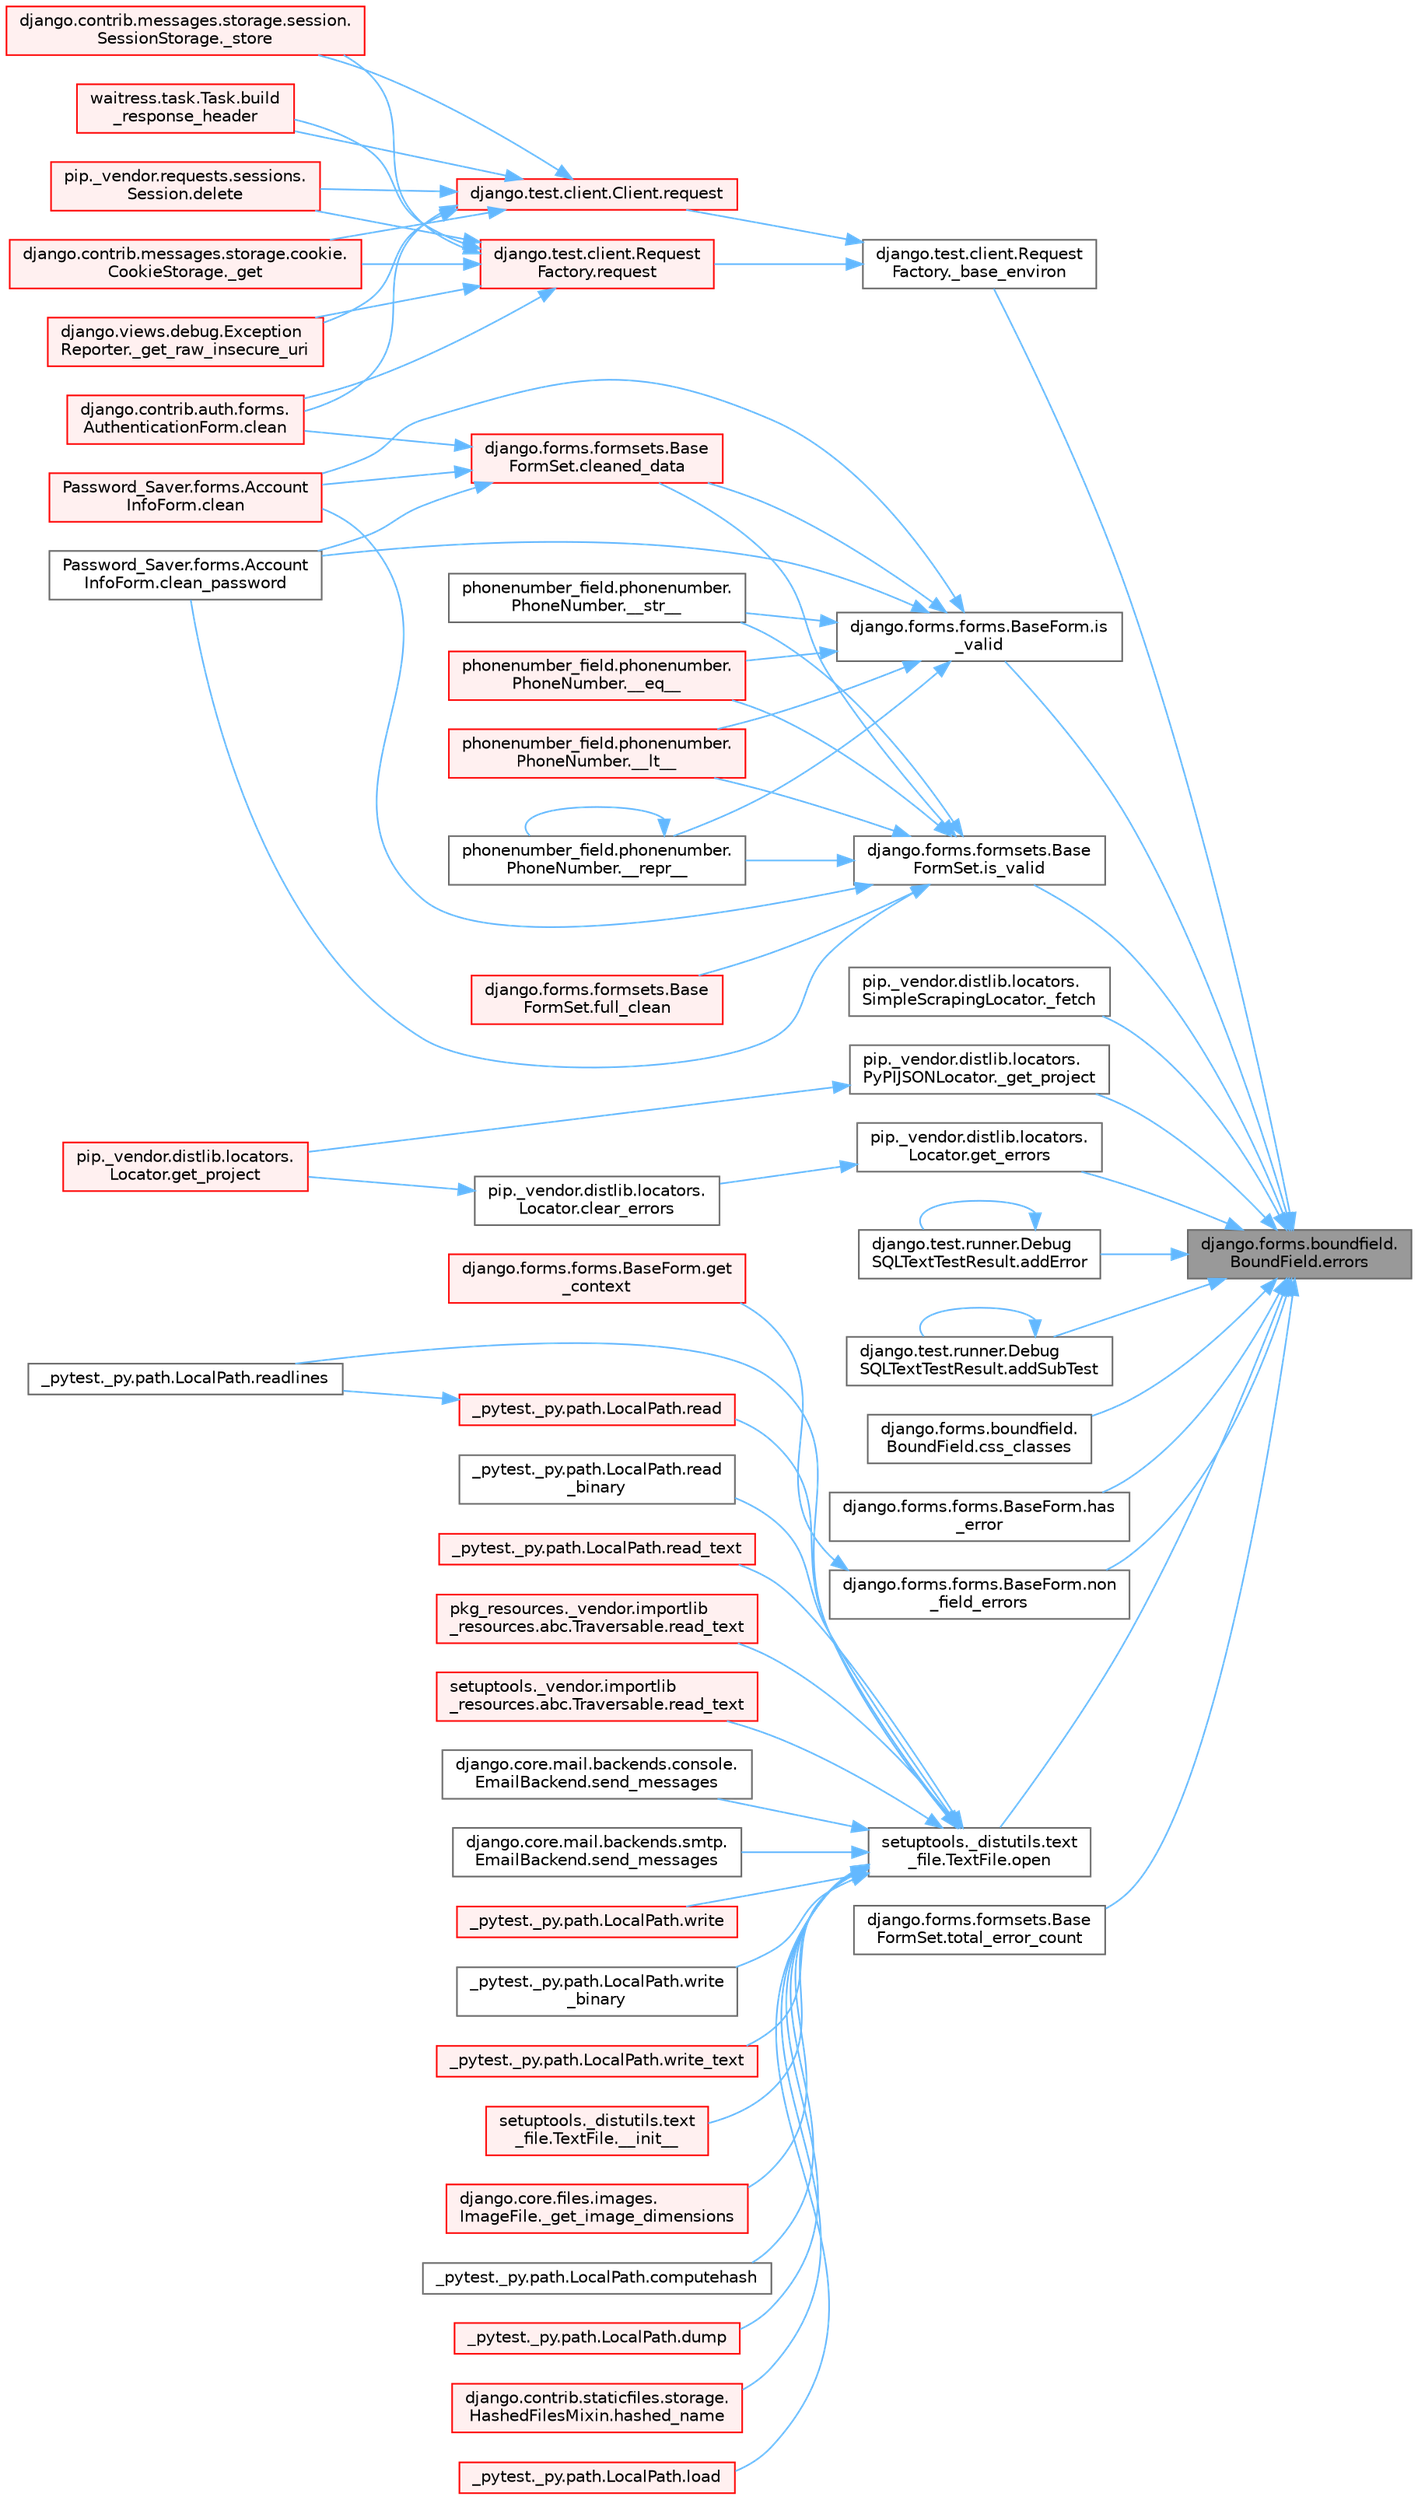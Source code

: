 digraph "django.forms.boundfield.BoundField.errors"
{
 // LATEX_PDF_SIZE
  bgcolor="transparent";
  edge [fontname=Helvetica,fontsize=10,labelfontname=Helvetica,labelfontsize=10];
  node [fontname=Helvetica,fontsize=10,shape=box,height=0.2,width=0.4];
  rankdir="RL";
  Node1 [id="Node000001",label="django.forms.boundfield.\lBoundField.errors",height=0.2,width=0.4,color="gray40", fillcolor="grey60", style="filled", fontcolor="black",tooltip=" "];
  Node1 -> Node2 [id="edge1_Node000001_Node000002",dir="back",color="steelblue1",style="solid",tooltip=" "];
  Node2 [id="Node000002",label="django.test.client.Request\lFactory._base_environ",height=0.2,width=0.4,color="grey40", fillcolor="white", style="filled",URL="$classdjango_1_1test_1_1client_1_1_request_factory.html#ab650654b992f4e9fc9e30bd0442973c1",tooltip=" "];
  Node2 -> Node3 [id="edge2_Node000002_Node000003",dir="back",color="steelblue1",style="solid",tooltip=" "];
  Node3 [id="Node000003",label="django.test.client.Client.request",height=0.2,width=0.4,color="red", fillcolor="#FFF0F0", style="filled",URL="$classdjango_1_1test_1_1client_1_1_client.html#a2f51c5251142ab6503937051936e33fa",tooltip=" "];
  Node3 -> Node4 [id="edge3_Node000003_Node000004",dir="back",color="steelblue1",style="solid",tooltip=" "];
  Node4 [id="Node000004",label="django.contrib.messages.storage.cookie.\lCookieStorage._get",height=0.2,width=0.4,color="red", fillcolor="#FFF0F0", style="filled",URL="$classdjango_1_1contrib_1_1messages_1_1storage_1_1cookie_1_1_cookie_storage.html#a39d084f6072109675c9ef06c047174e8",tooltip=" "];
  Node3 -> Node99 [id="edge4_Node000003_Node000099",dir="back",color="steelblue1",style="solid",tooltip=" "];
  Node99 [id="Node000099",label="django.views.debug.Exception\lReporter._get_raw_insecure_uri",height=0.2,width=0.4,color="red", fillcolor="#FFF0F0", style="filled",URL="$classdjango_1_1views_1_1debug_1_1_exception_reporter.html#a7a7120cc6b92c3e1a0b855e351c30f42",tooltip=" "];
  Node3 -> Node103 [id="edge5_Node000003_Node000103",dir="back",color="steelblue1",style="solid",tooltip=" "];
  Node103 [id="Node000103",label="django.contrib.messages.storage.session.\lSessionStorage._store",height=0.2,width=0.4,color="red", fillcolor="#FFF0F0", style="filled",URL="$classdjango_1_1contrib_1_1messages_1_1storage_1_1session_1_1_session_storage.html#a371ed03facbc7ae28602ede4c99950d0",tooltip=" "];
  Node3 -> Node2469 [id="edge6_Node000003_Node002469",dir="back",color="steelblue1",style="solid",tooltip=" "];
  Node2469 [id="Node002469",label="waitress.task.Task.build\l_response_header",height=0.2,width=0.4,color="red", fillcolor="#FFF0F0", style="filled",URL="$classwaitress_1_1task_1_1_task.html#a4f20433be6bea4c797bfeb62408b997e",tooltip=" "];
  Node3 -> Node650 [id="edge7_Node000003_Node000650",dir="back",color="steelblue1",style="solid",tooltip=" "];
  Node650 [id="Node000650",label="django.contrib.auth.forms.\lAuthenticationForm.clean",height=0.2,width=0.4,color="red", fillcolor="#FFF0F0", style="filled",URL="$classdjango_1_1contrib_1_1auth_1_1forms_1_1_authentication_form.html#a92d28be6696caa8d1b7068eefe81793a",tooltip=" "];
  Node3 -> Node3081 [id="edge8_Node000003_Node003081",dir="back",color="steelblue1",style="solid",tooltip=" "];
  Node3081 [id="Node003081",label="pip._vendor.requests.sessions.\lSession.delete",height=0.2,width=0.4,color="red", fillcolor="#FFF0F0", style="filled",URL="$classpip_1_1__vendor_1_1requests_1_1sessions_1_1_session.html#abb6cd6b39dde48648dc875227e2e258e",tooltip=" "];
  Node2 -> Node3177 [id="edge9_Node000002_Node003177",dir="back",color="steelblue1",style="solid",tooltip=" "];
  Node3177 [id="Node003177",label="django.test.client.Request\lFactory.request",height=0.2,width=0.4,color="red", fillcolor="#FFF0F0", style="filled",URL="$classdjango_1_1test_1_1client_1_1_request_factory.html#adae411ab0df6839c5364b647e4dc63ad",tooltip=" "];
  Node3177 -> Node4 [id="edge10_Node003177_Node000004",dir="back",color="steelblue1",style="solid",tooltip=" "];
  Node3177 -> Node99 [id="edge11_Node003177_Node000099",dir="back",color="steelblue1",style="solid",tooltip=" "];
  Node3177 -> Node103 [id="edge12_Node003177_Node000103",dir="back",color="steelblue1",style="solid",tooltip=" "];
  Node3177 -> Node2469 [id="edge13_Node003177_Node002469",dir="back",color="steelblue1",style="solid",tooltip=" "];
  Node3177 -> Node650 [id="edge14_Node003177_Node000650",dir="back",color="steelblue1",style="solid",tooltip=" "];
  Node3177 -> Node3081 [id="edge15_Node003177_Node003081",dir="back",color="steelblue1",style="solid",tooltip=" "];
  Node1 -> Node593 [id="edge16_Node000001_Node000593",dir="back",color="steelblue1",style="solid",tooltip=" "];
  Node593 [id="Node000593",label="pip._vendor.distlib.locators.\lSimpleScrapingLocator._fetch",height=0.2,width=0.4,color="grey40", fillcolor="white", style="filled",URL="$classpip_1_1__vendor_1_1distlib_1_1locators_1_1_simple_scraping_locator.html#a72156eb8243de03d8881db3caaa60b8c",tooltip=" "];
  Node1 -> Node594 [id="edge17_Node000001_Node000594",dir="back",color="steelblue1",style="solid",tooltip=" "];
  Node594 [id="Node000594",label="pip._vendor.distlib.locators.\lPyPIJSONLocator._get_project",height=0.2,width=0.4,color="grey40", fillcolor="white", style="filled",URL="$classpip_1_1__vendor_1_1distlib_1_1locators_1_1_py_p_i_j_s_o_n_locator.html#ab5b95d18130e47c0bedca04d7b010bf6",tooltip=" "];
  Node594 -> Node595 [id="edge18_Node000594_Node000595",dir="back",color="steelblue1",style="solid",tooltip=" "];
  Node595 [id="Node000595",label="pip._vendor.distlib.locators.\lLocator.get_project",height=0.2,width=0.4,color="red", fillcolor="#FFF0F0", style="filled",URL="$classpip_1_1__vendor_1_1distlib_1_1locators_1_1_locator.html#a14b49f16a55d384842037850d5224ce8",tooltip=" "];
  Node1 -> Node653 [id="edge19_Node000001_Node000653",dir="back",color="steelblue1",style="solid",tooltip=" "];
  Node653 [id="Node000653",label="django.test.runner.Debug\lSQLTextTestResult.addError",height=0.2,width=0.4,color="grey40", fillcolor="white", style="filled",URL="$classdjango_1_1test_1_1runner_1_1_debug_s_q_l_text_test_result.html#a398c116f3b7d25563a21e81178271a8a",tooltip=" "];
  Node653 -> Node653 [id="edge20_Node000653_Node000653",dir="back",color="steelblue1",style="solid",tooltip=" "];
  Node1 -> Node654 [id="edge21_Node000001_Node000654",dir="back",color="steelblue1",style="solid",tooltip=" "];
  Node654 [id="Node000654",label="django.test.runner.Debug\lSQLTextTestResult.addSubTest",height=0.2,width=0.4,color="grey40", fillcolor="white", style="filled",URL="$classdjango_1_1test_1_1runner_1_1_debug_s_q_l_text_test_result.html#a65bae0538566d8bc532c972340744b1e",tooltip=" "];
  Node654 -> Node654 [id="edge22_Node000654_Node000654",dir="back",color="steelblue1",style="solid",tooltip=" "];
  Node1 -> Node655 [id="edge23_Node000001_Node000655",dir="back",color="steelblue1",style="solid",tooltip=" "];
  Node655 [id="Node000655",label="django.forms.boundfield.\lBoundField.css_classes",height=0.2,width=0.4,color="grey40", fillcolor="white", style="filled",URL="$classdjango_1_1forms_1_1boundfield_1_1_bound_field.html#a19d289ef3598c412a0fee978458875bc",tooltip=" "];
  Node1 -> Node656 [id="edge24_Node000001_Node000656",dir="back",color="steelblue1",style="solid",tooltip=" "];
  Node656 [id="Node000656",label="pip._vendor.distlib.locators.\lLocator.get_errors",height=0.2,width=0.4,color="grey40", fillcolor="white", style="filled",URL="$classpip_1_1__vendor_1_1distlib_1_1locators_1_1_locator.html#abc5864a47e4cb8c481f44eb1a72f565c",tooltip=" "];
  Node656 -> Node657 [id="edge25_Node000656_Node000657",dir="back",color="steelblue1",style="solid",tooltip=" "];
  Node657 [id="Node000657",label="pip._vendor.distlib.locators.\lLocator.clear_errors",height=0.2,width=0.4,color="grey40", fillcolor="white", style="filled",URL="$classpip_1_1__vendor_1_1distlib_1_1locators_1_1_locator.html#a2a2f7530c5f7c9c5d41d7d8e32852b66",tooltip=" "];
  Node657 -> Node595 [id="edge26_Node000657_Node000595",dir="back",color="steelblue1",style="solid",tooltip=" "];
  Node1 -> Node658 [id="edge27_Node000001_Node000658",dir="back",color="steelblue1",style="solid",tooltip=" "];
  Node658 [id="Node000658",label="django.forms.forms.BaseForm.has\l_error",height=0.2,width=0.4,color="grey40", fillcolor="white", style="filled",URL="$classdjango_1_1forms_1_1forms_1_1_base_form.html#af67d8e47182c8c92ad4cac6441bfeb80",tooltip=" "];
  Node1 -> Node659 [id="edge28_Node000001_Node000659",dir="back",color="steelblue1",style="solid",tooltip=" "];
  Node659 [id="Node000659",label="django.forms.forms.BaseForm.is\l_valid",height=0.2,width=0.4,color="grey40", fillcolor="white", style="filled",URL="$classdjango_1_1forms_1_1forms_1_1_base_form.html#a8be15c9eaccca682a18c7d3f13802cc4",tooltip=" "];
  Node659 -> Node660 [id="edge29_Node000659_Node000660",dir="back",color="steelblue1",style="solid",tooltip=" "];
  Node660 [id="Node000660",label="phonenumber_field.phonenumber.\lPhoneNumber.__eq__",height=0.2,width=0.4,color="red", fillcolor="#FFF0F0", style="filled",URL="$classphonenumber__field_1_1phonenumber_1_1_phone_number.html#a999c32cd1bfa2dd5c7df70781b09c68b",tooltip=" "];
  Node659 -> Node661 [id="edge30_Node000659_Node000661",dir="back",color="steelblue1",style="solid",tooltip=" "];
  Node661 [id="Node000661",label="phonenumber_field.phonenumber.\lPhoneNumber.__lt__",height=0.2,width=0.4,color="red", fillcolor="#FFF0F0", style="filled",URL="$classphonenumber__field_1_1phonenumber_1_1_phone_number.html#ab94d02fbeda1355644c6c1b3d6f3d9ba",tooltip=" "];
  Node659 -> Node662 [id="edge31_Node000659_Node000662",dir="back",color="steelblue1",style="solid",tooltip=" "];
  Node662 [id="Node000662",label="phonenumber_field.phonenumber.\lPhoneNumber.__repr__",height=0.2,width=0.4,color="grey40", fillcolor="white", style="filled",URL="$classphonenumber__field_1_1phonenumber_1_1_phone_number.html#a5420c965a5ecfad87cb6bce245cd91a5",tooltip=" "];
  Node662 -> Node662 [id="edge32_Node000662_Node000662",dir="back",color="steelblue1",style="solid",tooltip=" "];
  Node659 -> Node663 [id="edge33_Node000659_Node000663",dir="back",color="steelblue1",style="solid",tooltip=" "];
  Node663 [id="Node000663",label="phonenumber_field.phonenumber.\lPhoneNumber.__str__",height=0.2,width=0.4,color="grey40", fillcolor="white", style="filled",URL="$classphonenumber__field_1_1phonenumber_1_1_phone_number.html#a773f55fba29310ea2218e4bbca83ba6d",tooltip=" "];
  Node659 -> Node664 [id="edge34_Node000659_Node000664",dir="back",color="steelblue1",style="solid",tooltip=" "];
  Node664 [id="Node000664",label="Password_Saver.forms.Account\lInfoForm.clean",height=0.2,width=0.4,color="red", fillcolor="#FFF0F0", style="filled",URL="$class_password___saver_1_1forms_1_1_account_info_form.html#a89126d6030ebafc64c8aeeb352113c54",tooltip=" "];
  Node659 -> Node665 [id="edge35_Node000659_Node000665",dir="back",color="steelblue1",style="solid",tooltip=" "];
  Node665 [id="Node000665",label="Password_Saver.forms.Account\lInfoForm.clean_password",height=0.2,width=0.4,color="grey40", fillcolor="white", style="filled",URL="$class_password___saver_1_1forms_1_1_account_info_form.html#a6397d8e90a910bed34ed0ebcf5f74a4e",tooltip=" "];
  Node659 -> Node646 [id="edge36_Node000659_Node000646",dir="back",color="steelblue1",style="solid",tooltip=" "];
  Node646 [id="Node000646",label="django.forms.formsets.Base\lFormSet.cleaned_data",height=0.2,width=0.4,color="red", fillcolor="#FFF0F0", style="filled",URL="$classdjango_1_1forms_1_1formsets_1_1_base_form_set.html#ae51d85dd3faa160668adba372c4e87f7",tooltip=" "];
  Node646 -> Node650 [id="edge37_Node000646_Node000650",dir="back",color="steelblue1",style="solid",tooltip=" "];
  Node646 -> Node664 [id="edge38_Node000646_Node000664",dir="back",color="steelblue1",style="solid",tooltip=" "];
  Node646 -> Node665 [id="edge39_Node000646_Node000665",dir="back",color="steelblue1",style="solid",tooltip=" "];
  Node1 -> Node666 [id="edge40_Node000001_Node000666",dir="back",color="steelblue1",style="solid",tooltip=" "];
  Node666 [id="Node000666",label="django.forms.formsets.Base\lFormSet.is_valid",height=0.2,width=0.4,color="grey40", fillcolor="white", style="filled",URL="$classdjango_1_1forms_1_1formsets_1_1_base_form_set.html#a713477cfb7c01e723400df62b49c250c",tooltip=" "];
  Node666 -> Node660 [id="edge41_Node000666_Node000660",dir="back",color="steelblue1",style="solid",tooltip=" "];
  Node666 -> Node661 [id="edge42_Node000666_Node000661",dir="back",color="steelblue1",style="solid",tooltip=" "];
  Node666 -> Node662 [id="edge43_Node000666_Node000662",dir="back",color="steelblue1",style="solid",tooltip=" "];
  Node666 -> Node663 [id="edge44_Node000666_Node000663",dir="back",color="steelblue1",style="solid",tooltip=" "];
  Node666 -> Node664 [id="edge45_Node000666_Node000664",dir="back",color="steelblue1",style="solid",tooltip=" "];
  Node666 -> Node665 [id="edge46_Node000666_Node000665",dir="back",color="steelblue1",style="solid",tooltip=" "];
  Node666 -> Node646 [id="edge47_Node000666_Node000646",dir="back",color="steelblue1",style="solid",tooltip=" "];
  Node666 -> Node667 [id="edge48_Node000666_Node000667",dir="back",color="steelblue1",style="solid",tooltip=" "];
  Node667 [id="Node000667",label="django.forms.formsets.Base\lFormSet.full_clean",height=0.2,width=0.4,color="red", fillcolor="#FFF0F0", style="filled",URL="$classdjango_1_1forms_1_1formsets_1_1_base_form_set.html#aa475bdb58853c14bfcd93bd7b494e3b1",tooltip=" "];
  Node1 -> Node670 [id="edge49_Node000001_Node000670",dir="back",color="steelblue1",style="solid",tooltip=" "];
  Node670 [id="Node000670",label="django.forms.forms.BaseForm.non\l_field_errors",height=0.2,width=0.4,color="grey40", fillcolor="white", style="filled",URL="$classdjango_1_1forms_1_1forms_1_1_base_form.html#a713be7c8d25008cf58c90916cb682447",tooltip=" "];
  Node670 -> Node671 [id="edge50_Node000670_Node000671",dir="back",color="steelblue1",style="solid",tooltip=" "];
  Node671 [id="Node000671",label="django.forms.forms.BaseForm.get\l_context",height=0.2,width=0.4,color="red", fillcolor="#FFF0F0", style="filled",URL="$classdjango_1_1forms_1_1forms_1_1_base_form.html#a7aceedfdbb15133ac8342eac420e8dcb",tooltip=" "];
  Node1 -> Node1780 [id="edge51_Node000001_Node001780",dir="back",color="steelblue1",style="solid",tooltip=" "];
  Node1780 [id="Node001780",label="setuptools._distutils.text\l_file.TextFile.open",height=0.2,width=0.4,color="grey40", fillcolor="white", style="filled",URL="$classsetuptools_1_1__distutils_1_1text__file_1_1_text_file.html#ab568abcef363b1b422cddfead42e68b2",tooltip=" "];
  Node1780 -> Node12 [id="edge52_Node001780_Node000012",dir="back",color="steelblue1",style="solid",tooltip=" "];
  Node12 [id="Node000012",label="setuptools._distutils.text\l_file.TextFile.__init__",height=0.2,width=0.4,color="red", fillcolor="#FFF0F0", style="filled",URL="$classsetuptools_1_1__distutils_1_1text__file_1_1_text_file.html#aeb26f34e394b4e658295391382cc8813",tooltip=" "];
  Node1780 -> Node44 [id="edge53_Node001780_Node000044",dir="back",color="steelblue1",style="solid",tooltip=" "];
  Node44 [id="Node000044",label="django.core.files.images.\lImageFile._get_image_dimensions",height=0.2,width=0.4,color="red", fillcolor="#FFF0F0", style="filled",URL="$classdjango_1_1core_1_1files_1_1images_1_1_image_file.html#a2832e2235f63c851f4652a4ea59ec924",tooltip=" "];
  Node1780 -> Node790 [id="edge54_Node001780_Node000790",dir="back",color="steelblue1",style="solid",tooltip=" "];
  Node790 [id="Node000790",label="_pytest._py.path.LocalPath.computehash",height=0.2,width=0.4,color="grey40", fillcolor="white", style="filled",URL="$class__pytest_1_1__py_1_1path_1_1_local_path.html#aa82d067bed26e6655d315d858254160b",tooltip=" "];
  Node1780 -> Node791 [id="edge55_Node001780_Node000791",dir="back",color="steelblue1",style="solid",tooltip=" "];
  Node791 [id="Node000791",label="_pytest._py.path.LocalPath.dump",height=0.2,width=0.4,color="red", fillcolor="#FFF0F0", style="filled",URL="$class__pytest_1_1__py_1_1path_1_1_local_path.html#a2f45e7b54f2823ed6746a19107ae68b4",tooltip=" "];
  Node1780 -> Node562 [id="edge56_Node001780_Node000562",dir="back",color="steelblue1",style="solid",tooltip=" "];
  Node562 [id="Node000562",label="django.contrib.staticfiles.storage.\lHashedFilesMixin.hashed_name",height=0.2,width=0.4,color="red", fillcolor="#FFF0F0", style="filled",URL="$classdjango_1_1contrib_1_1staticfiles_1_1storage_1_1_hashed_files_mixin.html#aa30283e5d1a2177cf975b44ae95e45e4",tooltip=" "];
  Node1780 -> Node793 [id="edge57_Node001780_Node000793",dir="back",color="steelblue1",style="solid",tooltip=" "];
  Node793 [id="Node000793",label="_pytest._py.path.LocalPath.load",height=0.2,width=0.4,color="red", fillcolor="#FFF0F0", style="filled",URL="$class__pytest_1_1__py_1_1path_1_1_local_path.html#a284b118886fe9a033c146647826faf72",tooltip=" "];
  Node1780 -> Node794 [id="edge58_Node001780_Node000794",dir="back",color="steelblue1",style="solid",tooltip=" "];
  Node794 [id="Node000794",label="_pytest._py.path.LocalPath.read",height=0.2,width=0.4,color="red", fillcolor="#FFF0F0", style="filled",URL="$class__pytest_1_1__py_1_1path_1_1_local_path.html#a8640b65f715ce8a258379deb78a68fd8",tooltip=" "];
  Node794 -> Node1077 [id="edge59_Node000794_Node001077",dir="back",color="steelblue1",style="solid",tooltip=" "];
  Node1077 [id="Node001077",label="_pytest._py.path.LocalPath.readlines",height=0.2,width=0.4,color="grey40", fillcolor="white", style="filled",URL="$class__pytest_1_1__py_1_1path_1_1_local_path.html#ab4ae86092b85919c6d43e793d049c3b3",tooltip=" "];
  Node1780 -> Node1036 [id="edge60_Node001780_Node001036",dir="back",color="steelblue1",style="solid",tooltip=" "];
  Node1036 [id="Node001036",label="_pytest._py.path.LocalPath.read\l_binary",height=0.2,width=0.4,color="grey40", fillcolor="white", style="filled",URL="$class__pytest_1_1__py_1_1path_1_1_local_path.html#adc47986c47c70f2b5889b85af157cd59",tooltip=" "];
  Node1780 -> Node1037 [id="edge61_Node001780_Node001037",dir="back",color="steelblue1",style="solid",tooltip=" "];
  Node1037 [id="Node001037",label="_pytest._py.path.LocalPath.read_text",height=0.2,width=0.4,color="red", fillcolor="#FFF0F0", style="filled",URL="$class__pytest_1_1__py_1_1path_1_1_local_path.html#aea3efa14b998c32e27f6604263858398",tooltip=" "];
  Node1780 -> Node1350 [id="edge62_Node001780_Node001350",dir="back",color="steelblue1",style="solid",tooltip=" "];
  Node1350 [id="Node001350",label="pkg_resources._vendor.importlib\l_resources.abc.Traversable.read_text",height=0.2,width=0.4,color="red", fillcolor="#FFF0F0", style="filled",URL="$classpkg__resources_1_1__vendor_1_1importlib__resources_1_1abc_1_1_traversable.html#a2fa0982edeea4b5f1a38953c1d81f10b",tooltip=" "];
  Node1780 -> Node1351 [id="edge63_Node001780_Node001351",dir="back",color="steelblue1",style="solid",tooltip=" "];
  Node1351 [id="Node001351",label="setuptools._vendor.importlib\l_resources.abc.Traversable.read_text",height=0.2,width=0.4,color="red", fillcolor="#FFF0F0", style="filled",URL="$classsetuptools_1_1__vendor_1_1importlib__resources_1_1abc_1_1_traversable.html#aee408e70fdcc58915b97b67f3dd981a3",tooltip=" "];
  Node1780 -> Node1077 [id="edge64_Node001780_Node001077",dir="back",color="steelblue1",style="solid",tooltip=" "];
  Node1780 -> Node1352 [id="edge65_Node001780_Node001352",dir="back",color="steelblue1",style="solid",tooltip=" "];
  Node1352 [id="Node001352",label="django.core.mail.backends.console.\lEmailBackend.send_messages",height=0.2,width=0.4,color="grey40", fillcolor="white", style="filled",URL="$classdjango_1_1core_1_1mail_1_1backends_1_1console_1_1_email_backend.html#ae3c7f922df87a228638e98cbb97a3deb",tooltip=" "];
  Node1780 -> Node1353 [id="edge66_Node001780_Node001353",dir="back",color="steelblue1",style="solid",tooltip=" "];
  Node1353 [id="Node001353",label="django.core.mail.backends.smtp.\lEmailBackend.send_messages",height=0.2,width=0.4,color="grey40", fillcolor="white", style="filled",URL="$classdjango_1_1core_1_1mail_1_1backends_1_1smtp_1_1_email_backend.html#a0d829964e867581b24047266e5c3dca6",tooltip=" "];
  Node1780 -> Node1354 [id="edge67_Node001780_Node001354",dir="back",color="steelblue1",style="solid",tooltip=" "];
  Node1354 [id="Node001354",label="_pytest._py.path.LocalPath.write",height=0.2,width=0.4,color="red", fillcolor="#FFF0F0", style="filled",URL="$class__pytest_1_1__py_1_1path_1_1_local_path.html#a8f782fcf3e7b991a42259724f3d25de2",tooltip=" "];
  Node1780 -> Node1355 [id="edge68_Node001780_Node001355",dir="back",color="steelblue1",style="solid",tooltip=" "];
  Node1355 [id="Node001355",label="_pytest._py.path.LocalPath.write\l_binary",height=0.2,width=0.4,color="grey40", fillcolor="white", style="filled",URL="$class__pytest_1_1__py_1_1path_1_1_local_path.html#a7534a4f27649c991dcbf86175776d5d9",tooltip=" "];
  Node1780 -> Node1356 [id="edge69_Node001780_Node001356",dir="back",color="steelblue1",style="solid",tooltip=" "];
  Node1356 [id="Node001356",label="_pytest._py.path.LocalPath.write_text",height=0.2,width=0.4,color="red", fillcolor="#FFF0F0", style="filled",URL="$class__pytest_1_1__py_1_1path_1_1_local_path.html#aa5dd623ba884ffb1a61b8a65bfb38d1f",tooltip=" "];
  Node1 -> Node669 [id="edge70_Node000001_Node000669",dir="back",color="steelblue1",style="solid",tooltip=" "];
  Node669 [id="Node000669",label="django.forms.formsets.Base\lFormSet.total_error_count",height=0.2,width=0.4,color="grey40", fillcolor="white", style="filled",URL="$classdjango_1_1forms_1_1formsets_1_1_base_form_set.html#a3e9cbe55cc991b30b14546a857abb212",tooltip=" "];
}
